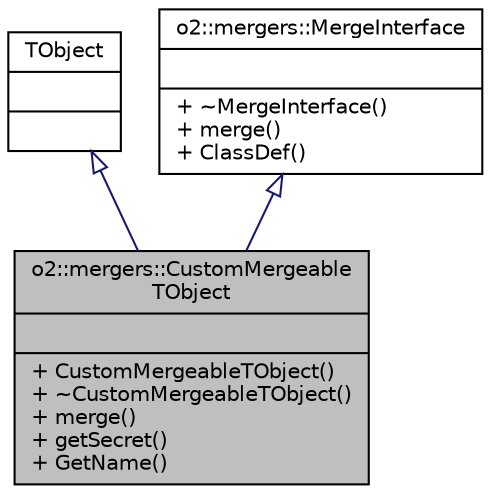 digraph "o2::mergers::CustomMergeableTObject"
{
 // INTERACTIVE_SVG=YES
  bgcolor="transparent";
  edge [fontname="Helvetica",fontsize="10",labelfontname="Helvetica",labelfontsize="10"];
  node [fontname="Helvetica",fontsize="10",shape=record];
  Node3 [label="{o2::mergers::CustomMergeable\lTObject\n||+ CustomMergeableTObject()\l+ ~CustomMergeableTObject()\l+ merge()\l+ getSecret()\l+ GetName()\l}",height=0.2,width=0.4,color="black", fillcolor="grey75", style="filled", fontcolor="black"];
  Node4 -> Node3 [dir="back",color="midnightblue",fontsize="10",style="solid",arrowtail="onormal",fontname="Helvetica"];
  Node4 [label="{TObject\n||}",height=0.2,width=0.4,color="black",URL="$d5/d0f/classTObject.html"];
  Node5 -> Node3 [dir="back",color="midnightblue",fontsize="10",style="solid",arrowtail="onormal",fontname="Helvetica"];
  Node5 [label="{o2::mergers::MergeInterface\n||+ ~MergeInterface()\l+ merge()\l+ ClassDef()\l}",height=0.2,width=0.4,color="black",URL="$d6/d00/classo2_1_1mergers_1_1MergeInterface.html",tooltip="An interface which allows to merge custom objects. "];
}
